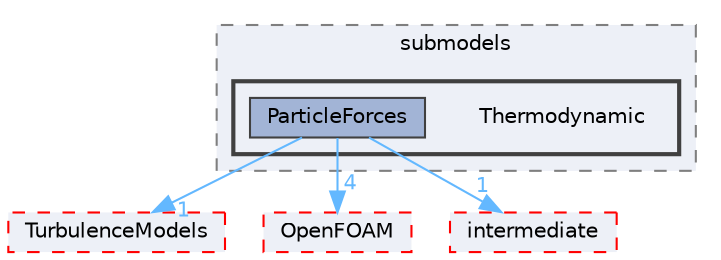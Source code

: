 digraph "src/lagrangian/turbulence/submodels/Thermodynamic"
{
 // LATEX_PDF_SIZE
  bgcolor="transparent";
  edge [fontname=Helvetica,fontsize=10,labelfontname=Helvetica,labelfontsize=10];
  node [fontname=Helvetica,fontsize=10,shape=box,height=0.2,width=0.4];
  compound=true
  subgraph clusterdir_8d2e9f3975cd341fe442d8051fa80149 {
    graph [ bgcolor="#edf0f7", pencolor="grey50", label="submodels", fontname=Helvetica,fontsize=10 style="filled,dashed", URL="dir_8d2e9f3975cd341fe442d8051fa80149.html",tooltip=""]
  subgraph clusterdir_45a482bb8441cf85e78b132da7c0b9e2 {
    graph [ bgcolor="#edf0f7", pencolor="grey25", label="", fontname=Helvetica,fontsize=10 style="filled,bold", URL="dir_45a482bb8441cf85e78b132da7c0b9e2.html",tooltip=""]
    dir_45a482bb8441cf85e78b132da7c0b9e2 [shape=plaintext, label="Thermodynamic"];
  dir_297195aa6feb2797a628c11a4aec6ee0 [label="ParticleForces", fillcolor="#a2b4d6", color="grey25", style="filled", URL="dir_297195aa6feb2797a628c11a4aec6ee0.html",tooltip=""];
  }
  }
  dir_1eda626aeac0f0ad2848c36acaa5d501 [label="TurbulenceModels", fillcolor="#edf0f7", color="red", style="filled,dashed", URL="dir_1eda626aeac0f0ad2848c36acaa5d501.html",tooltip=""];
  dir_c5473ff19b20e6ec4dfe5c310b3778a8 [label="OpenFOAM", fillcolor="#edf0f7", color="red", style="filled,dashed", URL="dir_c5473ff19b20e6ec4dfe5c310b3778a8.html",tooltip=""];
  dir_d3c32a493136c130c1f0d51f4f35c297 [label="intermediate", fillcolor="#edf0f7", color="red", style="filled,dashed", URL="dir_d3c32a493136c130c1f0d51f4f35c297.html",tooltip=""];
  dir_297195aa6feb2797a628c11a4aec6ee0->dir_1eda626aeac0f0ad2848c36acaa5d501 [headlabel="1", labeldistance=1.5 headhref="dir_002802_004143.html" href="dir_002802_004143.html" color="steelblue1" fontcolor="steelblue1"];
  dir_297195aa6feb2797a628c11a4aec6ee0->dir_c5473ff19b20e6ec4dfe5c310b3778a8 [headlabel="4", labeldistance=1.5 headhref="dir_002802_002695.html" href="dir_002802_002695.html" color="steelblue1" fontcolor="steelblue1"];
  dir_297195aa6feb2797a628c11a4aec6ee0->dir_d3c32a493136c130c1f0d51f4f35c297 [headlabel="1", labeldistance=1.5 headhref="dir_002802_001913.html" href="dir_002802_001913.html" color="steelblue1" fontcolor="steelblue1"];
}
